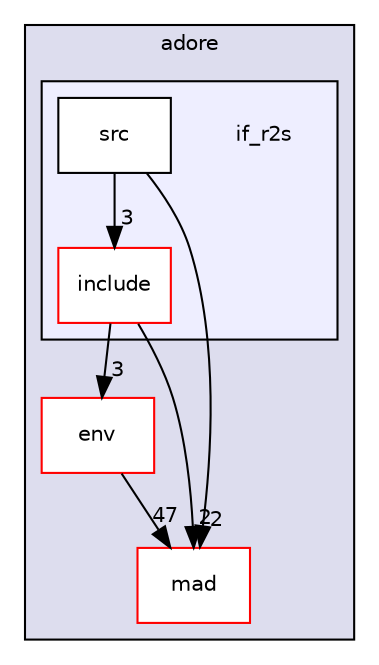 digraph "/home/fascar/temp/adore/libadore/libadore/adore/if_r2s" {
  compound=true
  node [ fontsize="10", fontname="Helvetica"];
  edge [ labelfontsize="10", labelfontname="Helvetica"];
  subgraph clusterdir_e86afecd8bc890f614084a4037871e15 {
    graph [ bgcolor="#ddddee", pencolor="black", label="adore" fontname="Helvetica", fontsize="10", URL="dir_e86afecd8bc890f614084a4037871e15.html"]
  dir_e67924bcc0fa25173e6cb07f4c4f7f25 [shape=box label="env" fillcolor="white" style="filled" color="red" URL="dir_e67924bcc0fa25173e6cb07f4c4f7f25.html"];
  dir_dd24209da890e557508ac1b6831a5bf7 [shape=box label="mad" fillcolor="white" style="filled" color="red" URL="dir_dd24209da890e557508ac1b6831a5bf7.html"];
  subgraph clusterdir_1ce38c874db9fadeb52a998cdc994e45 {
    graph [ bgcolor="#eeeeff", pencolor="black", label="" URL="dir_1ce38c874db9fadeb52a998cdc994e45.html"];
    dir_1ce38c874db9fadeb52a998cdc994e45 [shape=plaintext label="if_r2s"];
  dir_9eabb1696f8917267b589373941115de [shape=box label="include" fillcolor="white" style="filled" color="red" URL="dir_9eabb1696f8917267b589373941115de.html"];
  dir_a5f75df3a6bd47ee7b3d0f679257dd5b [shape=box label="src" fillcolor="white" style="filled" URL="dir_a5f75df3a6bd47ee7b3d0f679257dd5b.html"];
  }
  }
  dir_a5f75df3a6bd47ee7b3d0f679257dd5b->dir_9eabb1696f8917267b589373941115de [headlabel="3", labeldistance=1.5 headhref="dir_000085_000082.html"];
  dir_a5f75df3a6bd47ee7b3d0f679257dd5b->dir_dd24209da890e557508ac1b6831a5bf7 [headlabel="2", labeldistance=1.5 headhref="dir_000085_000092.html"];
  dir_9eabb1696f8917267b589373941115de->dir_dd24209da890e557508ac1b6831a5bf7 [headlabel="2", labeldistance=1.5 headhref="dir_000082_000092.html"];
  dir_9eabb1696f8917267b589373941115de->dir_e67924bcc0fa25173e6cb07f4c4f7f25 [headlabel="3", labeldistance=1.5 headhref="dir_000082_000044.html"];
  dir_e67924bcc0fa25173e6cb07f4c4f7f25->dir_dd24209da890e557508ac1b6831a5bf7 [headlabel="47", labeldistance=1.5 headhref="dir_000044_000092.html"];
}
